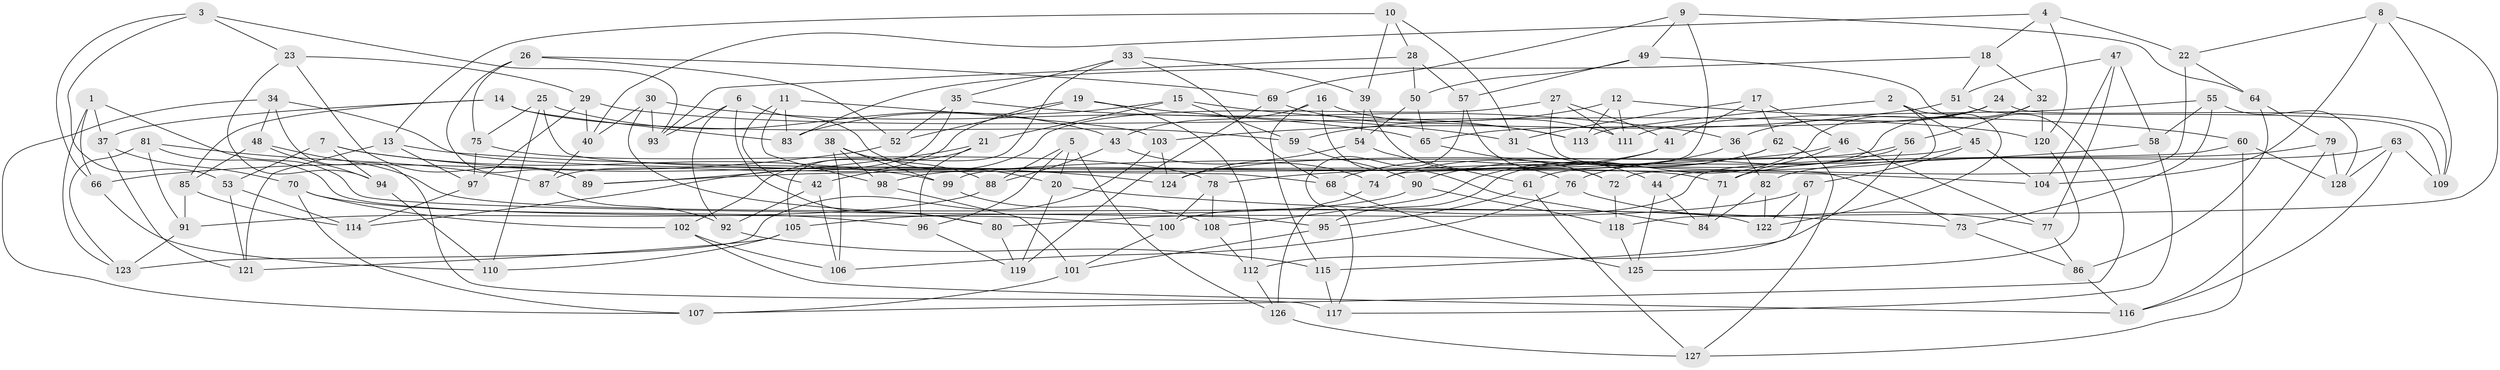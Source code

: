 // Generated by graph-tools (version 1.1) at 2025/58/03/09/25 04:58:05]
// undirected, 128 vertices, 256 edges
graph export_dot {
graph [start="1"]
  node [color=gray90,style=filled];
  1;
  2;
  3;
  4;
  5;
  6;
  7;
  8;
  9;
  10;
  11;
  12;
  13;
  14;
  15;
  16;
  17;
  18;
  19;
  20;
  21;
  22;
  23;
  24;
  25;
  26;
  27;
  28;
  29;
  30;
  31;
  32;
  33;
  34;
  35;
  36;
  37;
  38;
  39;
  40;
  41;
  42;
  43;
  44;
  45;
  46;
  47;
  48;
  49;
  50;
  51;
  52;
  53;
  54;
  55;
  56;
  57;
  58;
  59;
  60;
  61;
  62;
  63;
  64;
  65;
  66;
  67;
  68;
  69;
  70;
  71;
  72;
  73;
  74;
  75;
  76;
  77;
  78;
  79;
  80;
  81;
  82;
  83;
  84;
  85;
  86;
  87;
  88;
  89;
  90;
  91;
  92;
  93;
  94;
  95;
  96;
  97;
  98;
  99;
  100;
  101;
  102;
  103;
  104;
  105;
  106;
  107;
  108;
  109;
  110;
  111;
  112;
  113;
  114;
  115;
  116;
  117;
  118;
  119;
  120;
  121;
  122;
  123;
  124;
  125;
  126;
  127;
  128;
  1 -- 123;
  1 -- 66;
  1 -- 37;
  1 -- 95;
  2 -- 113;
  2 -- 45;
  2 -- 122;
  2 -- 44;
  3 -- 93;
  3 -- 66;
  3 -- 53;
  3 -- 23;
  4 -- 120;
  4 -- 18;
  4 -- 22;
  4 -- 40;
  5 -- 126;
  5 -- 20;
  5 -- 96;
  5 -- 88;
  6 -- 80;
  6 -- 20;
  6 -- 93;
  6 -- 92;
  7 -- 53;
  7 -- 94;
  7 -- 99;
  7 -- 124;
  8 -- 104;
  8 -- 109;
  8 -- 22;
  8 -- 118;
  9 -- 49;
  9 -- 64;
  9 -- 69;
  9 -- 74;
  10 -- 28;
  10 -- 39;
  10 -- 13;
  10 -- 31;
  11 -- 103;
  11 -- 83;
  11 -- 98;
  11 -- 42;
  12 -- 113;
  12 -- 60;
  12 -- 111;
  12 -- 59;
  13 -- 104;
  13 -- 97;
  13 -- 121;
  14 -- 37;
  14 -- 83;
  14 -- 85;
  14 -- 59;
  15 -- 83;
  15 -- 113;
  15 -- 21;
  15 -- 59;
  16 -- 115;
  16 -- 84;
  16 -- 111;
  16 -- 43;
  17 -- 41;
  17 -- 46;
  17 -- 62;
  17 -- 31;
  18 -- 51;
  18 -- 32;
  18 -- 83;
  19 -- 31;
  19 -- 52;
  19 -- 112;
  19 -- 114;
  20 -- 73;
  20 -- 119;
  21 -- 89;
  21 -- 96;
  21 -- 102;
  22 -- 72;
  22 -- 64;
  23 -- 29;
  23 -- 89;
  23 -- 94;
  24 -- 65;
  24 -- 109;
  24 -- 36;
  24 -- 95;
  25 -- 75;
  25 -- 110;
  25 -- 43;
  25 -- 68;
  26 -- 89;
  26 -- 69;
  26 -- 75;
  26 -- 52;
  27 -- 42;
  27 -- 111;
  27 -- 73;
  27 -- 41;
  28 -- 50;
  28 -- 93;
  28 -- 57;
  29 -- 97;
  29 -- 120;
  29 -- 40;
  30 -- 93;
  30 -- 65;
  30 -- 40;
  30 -- 80;
  31 -- 44;
  32 -- 56;
  32 -- 120;
  32 -- 61;
  33 -- 39;
  33 -- 68;
  33 -- 35;
  33 -- 105;
  34 -- 71;
  34 -- 48;
  34 -- 117;
  34 -- 107;
  35 -- 36;
  35 -- 52;
  35 -- 87;
  36 -- 82;
  36 -- 74;
  37 -- 121;
  37 -- 70;
  38 -- 98;
  38 -- 106;
  38 -- 88;
  38 -- 99;
  39 -- 54;
  39 -- 76;
  40 -- 87;
  41 -- 68;
  41 -- 98;
  42 -- 106;
  42 -- 92;
  43 -- 88;
  43 -- 74;
  44 -- 125;
  44 -- 84;
  45 -- 104;
  45 -- 99;
  45 -- 67;
  46 -- 89;
  46 -- 77;
  46 -- 71;
  47 -- 77;
  47 -- 58;
  47 -- 104;
  47 -- 51;
  48 -- 94;
  48 -- 122;
  48 -- 85;
  49 -- 50;
  49 -- 57;
  49 -- 107;
  50 -- 54;
  50 -- 65;
  51 -- 109;
  51 -- 103;
  52 -- 66;
  53 -- 114;
  53 -- 121;
  54 -- 61;
  54 -- 124;
  55 -- 73;
  55 -- 111;
  55 -- 58;
  55 -- 128;
  56 -- 76;
  56 -- 124;
  56 -- 112;
  57 -- 117;
  57 -- 72;
  58 -- 117;
  58 -- 78;
  59 -- 90;
  60 -- 128;
  60 -- 100;
  60 -- 127;
  61 -- 95;
  61 -- 127;
  62 -- 108;
  62 -- 127;
  62 -- 90;
  63 -- 71;
  63 -- 128;
  63 -- 109;
  63 -- 116;
  64 -- 86;
  64 -- 79;
  65 -- 72;
  66 -- 110;
  67 -- 115;
  67 -- 80;
  67 -- 122;
  68 -- 125;
  69 -- 113;
  69 -- 119;
  70 -- 96;
  70 -- 102;
  70 -- 107;
  71 -- 84;
  72 -- 118;
  73 -- 86;
  74 -- 126;
  75 -- 97;
  75 -- 78;
  76 -- 77;
  76 -- 106;
  77 -- 86;
  78 -- 108;
  78 -- 100;
  79 -- 128;
  79 -- 82;
  79 -- 116;
  80 -- 119;
  81 -- 91;
  81 -- 123;
  81 -- 100;
  81 -- 87;
  82 -- 84;
  82 -- 122;
  85 -- 114;
  85 -- 91;
  86 -- 116;
  87 -- 92;
  88 -- 91;
  90 -- 118;
  90 -- 105;
  91 -- 123;
  92 -- 115;
  94 -- 110;
  95 -- 101;
  96 -- 119;
  97 -- 114;
  98 -- 101;
  99 -- 108;
  100 -- 101;
  101 -- 107;
  102 -- 106;
  102 -- 116;
  103 -- 124;
  103 -- 123;
  105 -- 121;
  105 -- 110;
  108 -- 112;
  112 -- 126;
  115 -- 117;
  118 -- 125;
  120 -- 125;
  126 -- 127;
}

